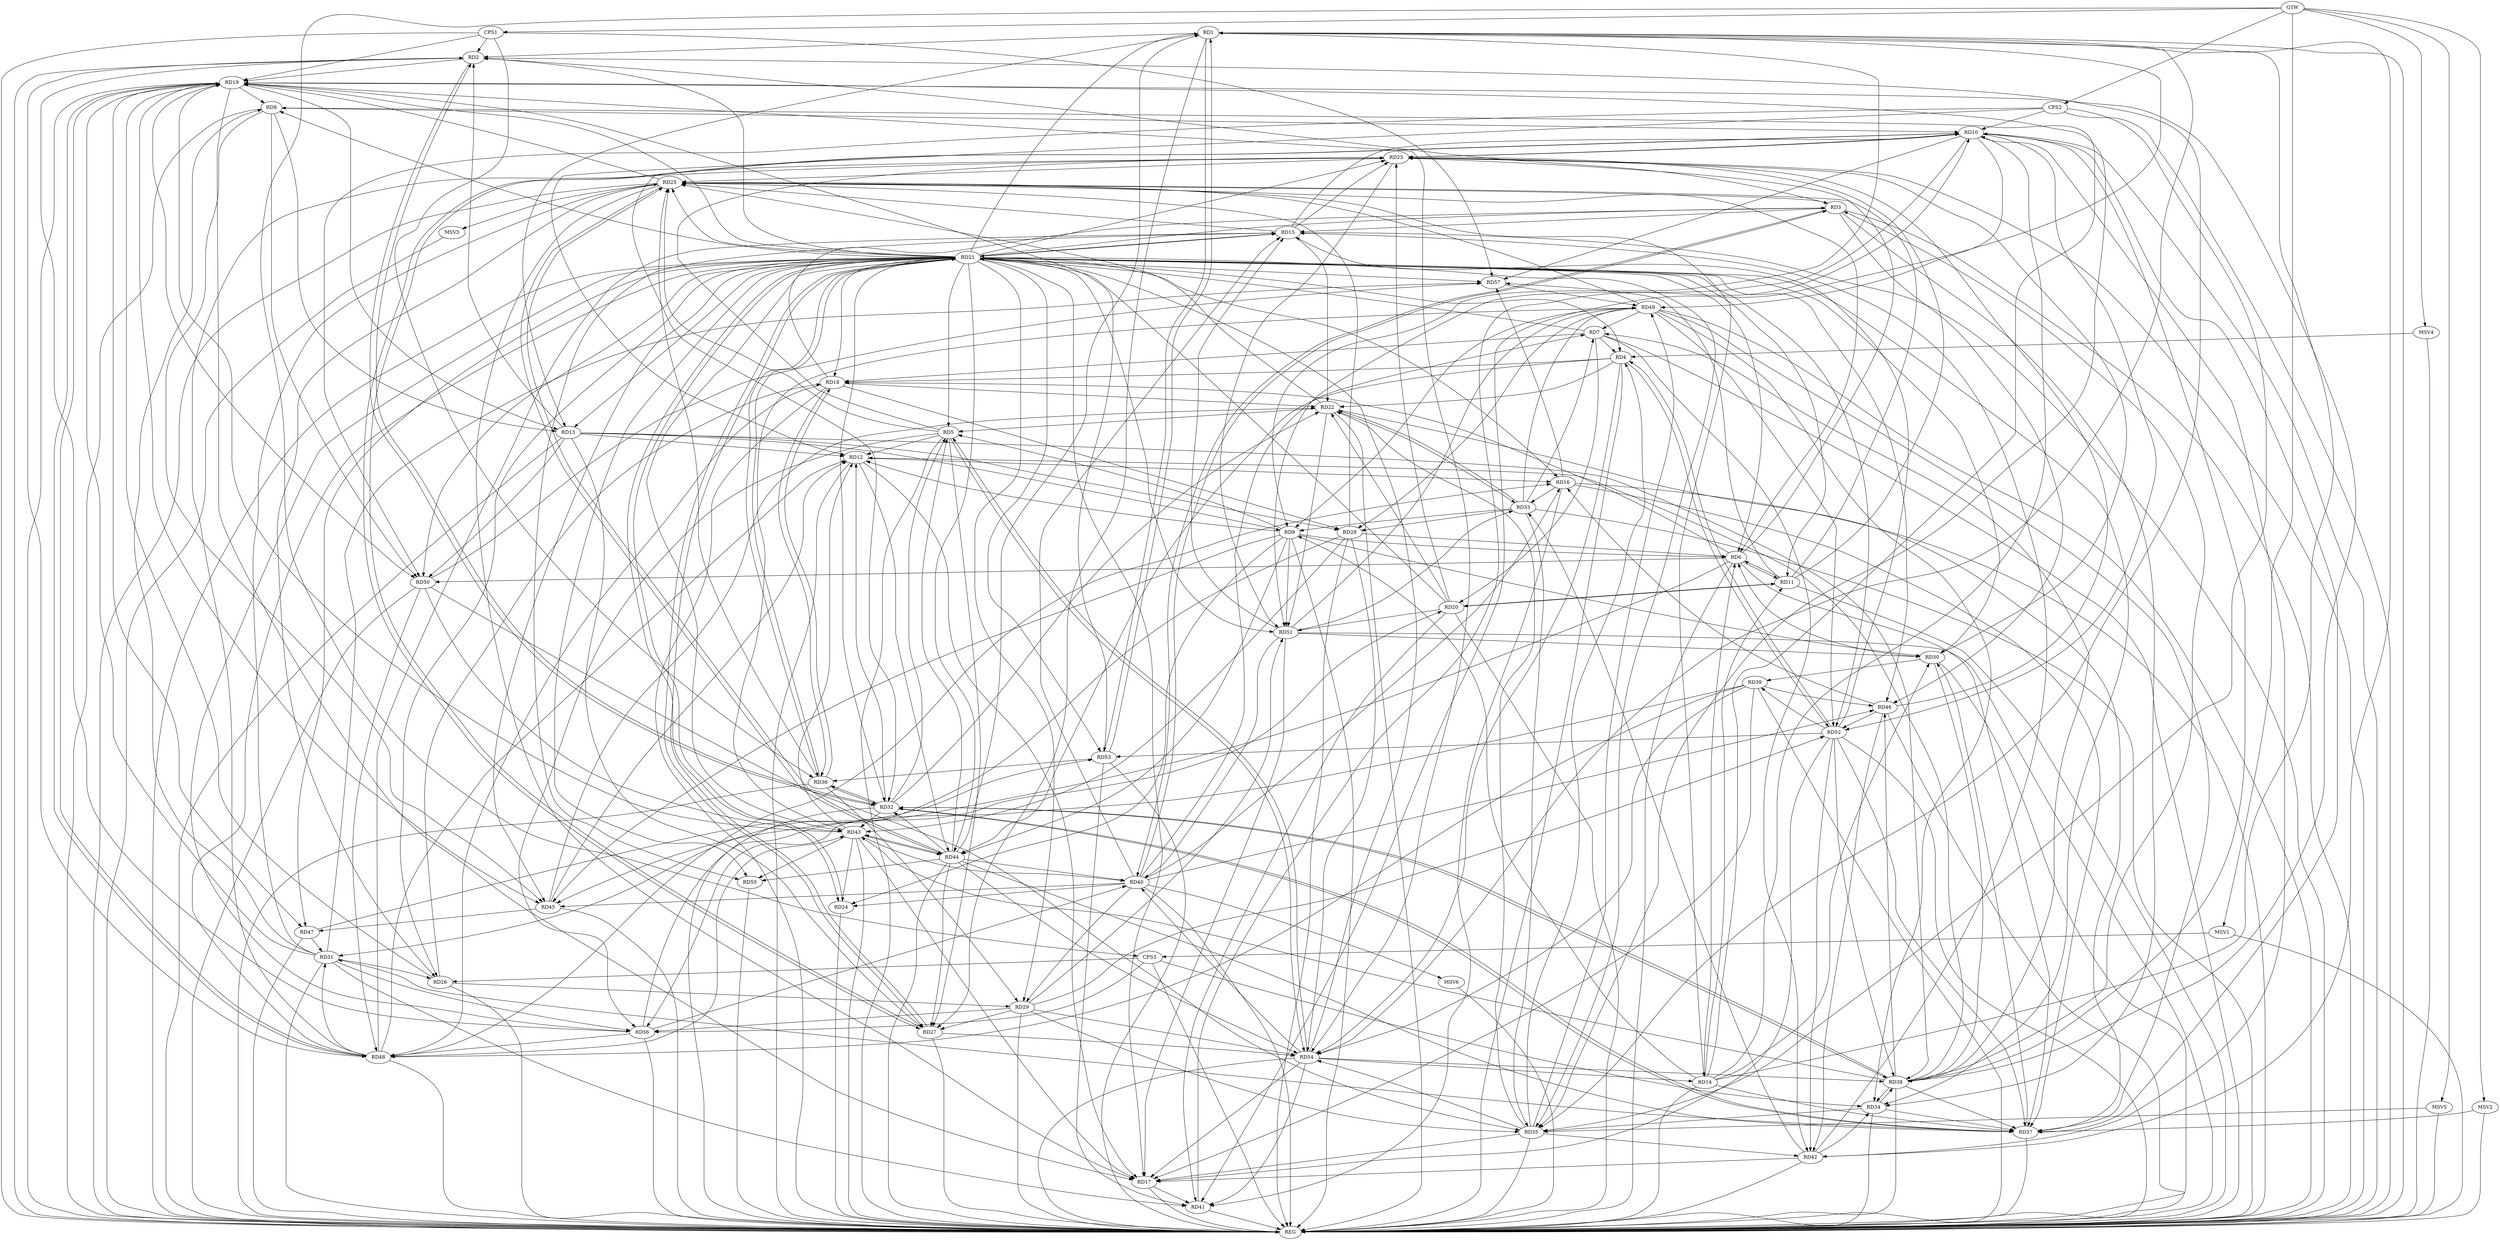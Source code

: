 strict digraph G {
  RD1 [ label="RD1" ];
  RD2 [ label="RD2" ];
  RD3 [ label="RD3" ];
  RD4 [ label="RD4" ];
  RD5 [ label="RD5" ];
  RD6 [ label="RD6" ];
  RD7 [ label="RD7" ];
  RD8 [ label="RD8" ];
  RD9 [ label="RD9" ];
  RD10 [ label="RD10" ];
  RD11 [ label="RD11" ];
  RD12 [ label="RD12" ];
  RD13 [ label="RD13" ];
  RD14 [ label="RD14" ];
  RD15 [ label="RD15" ];
  RD16 [ label="RD16" ];
  RD17 [ label="RD17" ];
  RD18 [ label="RD18" ];
  RD19 [ label="RD19" ];
  RD20 [ label="RD20" ];
  RD21 [ label="RD21" ];
  RD22 [ label="RD22" ];
  RD23 [ label="RD23" ];
  RD24 [ label="RD24" ];
  RD25 [ label="RD25" ];
  RD26 [ label="RD26" ];
  RD27 [ label="RD27" ];
  RD28 [ label="RD28" ];
  RD29 [ label="RD29" ];
  RD30 [ label="RD30" ];
  RD31 [ label="RD31" ];
  RD32 [ label="RD32" ];
  RD33 [ label="RD33" ];
  RD34 [ label="RD34" ];
  RD35 [ label="RD35" ];
  RD36 [ label="RD36" ];
  RD37 [ label="RD37" ];
  RD38 [ label="RD38" ];
  RD39 [ label="RD39" ];
  RD40 [ label="RD40" ];
  RD41 [ label="RD41" ];
  RD42 [ label="RD42" ];
  RD43 [ label="RD43" ];
  RD44 [ label="RD44" ];
  RD45 [ label="RD45" ];
  RD46 [ label="RD46" ];
  RD47 [ label="RD47" ];
  RD48 [ label="RD48" ];
  RD49 [ label="RD49" ];
  RD50 [ label="RD50" ];
  RD51 [ label="RD51" ];
  RD52 [ label="RD52" ];
  RD53 [ label="RD53" ];
  RD54 [ label="RD54" ];
  RD55 [ label="RD55" ];
  RD56 [ label="RD56" ];
  RD57 [ label="RD57" ];
  CPS1 [ label="CPS1" ];
  CPS2 [ label="CPS2" ];
  CPS3 [ label="CPS3" ];
  GTW [ label="GTW" ];
  REG [ label="REG" ];
  MSV1 [ label="MSV1" ];
  MSV2 [ label="MSV2" ];
  MSV3 [ label="MSV3" ];
  MSV4 [ label="MSV4" ];
  MSV5 [ label="MSV5" ];
  MSV6 [ label="MSV6" ];
  RD1 -> RD2;
  RD1 -> RD9;
  RD1 -> RD13;
  RD14 -> RD1;
  RD21 -> RD1;
  RD1 -> RD27;
  RD1 -> RD41;
  RD1 -> RD42;
  RD44 -> RD1;
  RD1 -> RD53;
  RD53 -> RD1;
  RD54 -> RD1;
  RD3 -> RD2;
  RD13 -> RD2;
  RD2 -> RD19;
  RD21 -> RD2;
  RD2 -> RD32;
  RD32 -> RD2;
  RD2 -> RD35;
  RD2 -> RD48;
  RD56 -> RD2;
  RD3 -> RD15;
  RD18 -> RD3;
  RD25 -> RD3;
  RD3 -> RD34;
  RD38 -> RD3;
  RD3 -> RD40;
  RD40 -> RD3;
  RD3 -> RD46;
  RD7 -> RD4;
  RD4 -> RD18;
  RD4 -> RD22;
  RD35 -> RD4;
  RD4 -> RD44;
  RD4 -> RD52;
  RD52 -> RD4;
  RD4 -> RD54;
  RD9 -> RD5;
  RD5 -> RD12;
  RD22 -> RD5;
  RD5 -> RD23;
  RD5 -> RD25;
  RD5 -> RD27;
  RD32 -> RD5;
  RD44 -> RD5;
  RD5 -> RD54;
  RD54 -> RD5;
  RD5 -> RD56;
  RD9 -> RD6;
  RD6 -> RD11;
  RD11 -> RD6;
  RD14 -> RD6;
  RD6 -> RD18;
  RD6 -> RD23;
  RD25 -> RD6;
  RD28 -> RD6;
  RD30 -> RD6;
  RD6 -> RD37;
  RD6 -> RD45;
  RD6 -> RD50;
  RD7 -> RD18;
  RD7 -> RD20;
  RD7 -> RD21;
  RD33 -> RD7;
  RD38 -> RD7;
  RD40 -> RD7;
  RD7 -> RD42;
  RD49 -> RD7;
  RD8 -> RD10;
  RD8 -> RD13;
  RD14 -> RD8;
  RD19 -> RD8;
  RD31 -> RD8;
  RD8 -> RD45;
  RD8 -> RD50;
  RD9 -> RD12;
  RD13 -> RD9;
  RD14 -> RD9;
  RD9 -> RD24;
  RD9 -> RD30;
  RD33 -> RD9;
  RD9 -> RD44;
  RD9 -> RD45;
  RD49 -> RD9;
  RD9 -> RD51;
  RD14 -> RD10;
  RD15 -> RD10;
  RD10 -> RD23;
  RD23 -> RD10;
  RD10 -> RD27;
  RD27 -> RD10;
  RD10 -> RD37;
  RD38 -> RD10;
  RD41 -> RD10;
  RD10 -> RD42;
  RD10 -> RD49;
  RD10 -> RD51;
  RD10 -> RD52;
  RD10 -> RD57;
  RD14 -> RD11;
  RD11 -> RD20;
  RD20 -> RD11;
  RD21 -> RD11;
  RD11 -> RD23;
  RD11 -> RD25;
  RD11 -> RD57;
  RD13 -> RD12;
  RD12 -> RD16;
  RD12 -> RD17;
  RD32 -> RD12;
  RD38 -> RD12;
  RD43 -> RD12;
  RD12 -> RD44;
  RD45 -> RD12;
  RD48 -> RD12;
  RD19 -> RD13;
  RD13 -> RD27;
  RD13 -> RD28;
  RD13 -> RD38;
  RD13 -> RD50;
  RD25 -> RD14;
  RD14 -> RD30;
  RD14 -> RD37;
  RD54 -> RD14;
  RD15 -> RD21;
  RD15 -> RD22;
  RD15 -> RD23;
  RD15 -> RD25;
  RD40 -> RD15;
  RD42 -> RD15;
  RD48 -> RD15;
  RD51 -> RD15;
  RD52 -> RD15;
  RD15 -> RD55;
  RD21 -> RD16;
  RD16 -> RD33;
  RD16 -> RD37;
  RD40 -> RD16;
  RD16 -> RD41;
  RD46 -> RD16;
  RD48 -> RD16;
  RD16 -> RD57;
  RD19 -> RD17;
  RD21 -> RD17;
  RD25 -> RD17;
  RD35 -> RD17;
  RD39 -> RD17;
  RD17 -> RD41;
  RD42 -> RD17;
  RD43 -> RD17;
  RD51 -> RD17;
  RD52 -> RD17;
  RD54 -> RD17;
  RD18 -> RD22;
  RD26 -> RD18;
  RD18 -> RD28;
  RD18 -> RD36;
  RD36 -> RD18;
  RD18 -> RD48;
  RD21 -> RD19;
  RD25 -> RD19;
  RD26 -> RD19;
  RD31 -> RD19;
  RD19 -> RD35;
  RD38 -> RD19;
  RD43 -> RD19;
  RD19 -> RD45;
  RD19 -> RD47;
  RD19 -> RD48;
  RD48 -> RD19;
  RD19 -> RD50;
  RD53 -> RD19;
  RD19 -> RD54;
  RD20 -> RD21;
  RD20 -> RD22;
  RD20 -> RD23;
  RD20 -> RD41;
  RD20 -> RD51;
  RD56 -> RD20;
  RD24 -> RD21;
  RD21 -> RD27;
  RD27 -> RD21;
  RD21 -> RD35;
  RD36 -> RD21;
  RD21 -> RD43;
  RD21 -> RD45;
  RD21 -> RD48;
  RD54 -> RD21;
  RD22 -> RD25;
  RD32 -> RD22;
  RD22 -> RD33;
  RD33 -> RD22;
  RD35 -> RD22;
  RD22 -> RD37;
  RD45 -> RD22;
  RD22 -> RD51;
  RD23 -> RD25;
  RD30 -> RD23;
  RD23 -> RD32;
  RD46 -> RD23;
  RD48 -> RD23;
  RD23 -> RD51;
  RD40 -> RD24;
  RD43 -> RD24;
  RD25 -> RD26;
  RD28 -> RD25;
  RD31 -> RD25;
  RD36 -> RD25;
  RD25 -> RD44;
  RD44 -> RD25;
  RD49 -> RD25;
  RD26 -> RD29;
  RD31 -> RD26;
  RD29 -> RD27;
  RD44 -> RD27;
  RD27 -> RD54;
  RD28 -> RD31;
  RD33 -> RD28;
  RD28 -> RD43;
  RD49 -> RD28;
  RD28 -> RD54;
  RD29 -> RD35;
  RD36 -> RD29;
  RD40 -> RD29;
  RD29 -> RD51;
  RD29 -> RD52;
  RD29 -> RD54;
  RD29 -> RD56;
  RD37 -> RD30;
  RD30 -> RD38;
  RD30 -> RD39;
  RD51 -> RD30;
  RD37 -> RD31;
  RD31 -> RD41;
  RD47 -> RD31;
  RD48 -> RD31;
  RD31 -> RD56;
  RD31 -> RD57;
  RD32 -> RD36;
  RD36 -> RD32;
  RD32 -> RD37;
  RD37 -> RD32;
  RD32 -> RD38;
  RD38 -> RD32;
  RD32 -> RD43;
  RD44 -> RD32;
  RD33 -> RD35;
  RD42 -> RD33;
  RD33 -> RD49;
  RD51 -> RD33;
  RD34 -> RD35;
  RD34 -> RD37;
  RD34 -> RD38;
  RD38 -> RD34;
  RD42 -> RD34;
  RD49 -> RD34;
  RD35 -> RD42;
  RD35 -> RD49;
  RD50 -> RD35;
  RD35 -> RD54;
  RD53 -> RD36;
  RD38 -> RD37;
  RD44 -> RD37;
  RD49 -> RD37;
  RD52 -> RD37;
  RD38 -> RD43;
  RD38 -> RD46;
  RD52 -> RD38;
  RD54 -> RD38;
  RD39 -> RD46;
  RD39 -> RD48;
  RD52 -> RD39;
  RD39 -> RD54;
  RD39 -> RD56;
  RD43 -> RD40;
  RD44 -> RD40;
  RD40 -> RD45;
  RD40 -> RD46;
  RD51 -> RD40;
  RD54 -> RD40;
  RD56 -> RD40;
  RD53 -> RD41;
  RD54 -> RD41;
  RD46 -> RD42;
  RD52 -> RD42;
  RD43 -> RD44;
  RD44 -> RD43;
  RD48 -> RD43;
  RD43 -> RD49;
  RD50 -> RD43;
  RD43 -> RD55;
  RD44 -> RD54;
  RD44 -> RD55;
  RD45 -> RD47;
  RD46 -> RD52;
  RD47 -> RD53;
  RD50 -> RD48;
  RD56 -> RD48;
  RD51 -> RD49;
  RD49 -> RD52;
  RD57 -> RD49;
  RD50 -> RD57;
  RD52 -> RD53;
  CPS1 -> RD19;
  CPS1 -> RD2;
  CPS1 -> RD36;
  CPS1 -> RD57;
  CPS2 -> RD10;
  CPS2 -> RD12;
  CPS2 -> RD50;
  CPS2 -> RD35;
  CPS3 -> RD34;
  CPS3 -> RD56;
  CPS3 -> RD26;
  GTW -> CPS1;
  GTW -> CPS2;
  GTW -> CPS3;
  RD1 -> REG;
  RD2 -> REG;
  RD3 -> REG;
  RD4 -> REG;
  RD5 -> REG;
  RD6 -> REG;
  RD7 -> REG;
  RD8 -> REG;
  RD9 -> REG;
  RD10 -> REG;
  RD11 -> REG;
  RD12 -> REG;
  RD13 -> REG;
  RD14 -> REG;
  RD15 -> REG;
  RD16 -> REG;
  RD17 -> REG;
  RD18 -> REG;
  RD19 -> REG;
  RD20 -> REG;
  RD21 -> REG;
  RD22 -> REG;
  RD23 -> REG;
  RD24 -> REG;
  RD25 -> REG;
  RD26 -> REG;
  RD27 -> REG;
  RD28 -> REG;
  RD29 -> REG;
  RD30 -> REG;
  RD31 -> REG;
  RD32 -> REG;
  RD33 -> REG;
  RD34 -> REG;
  RD35 -> REG;
  RD36 -> REG;
  RD37 -> REG;
  RD38 -> REG;
  RD39 -> REG;
  RD40 -> REG;
  RD41 -> REG;
  RD42 -> REG;
  RD43 -> REG;
  RD44 -> REG;
  RD45 -> REG;
  RD46 -> REG;
  RD47 -> REG;
  RD48 -> REG;
  RD49 -> REG;
  RD50 -> REG;
  RD51 -> REG;
  RD52 -> REG;
  RD53 -> REG;
  RD54 -> REG;
  RD55 -> REG;
  RD56 -> REG;
  CPS1 -> REG;
  CPS2 -> REG;
  CPS3 -> REG;
  RD21 -> RD30;
  RD21 -> RD51;
  RD21 -> RD8;
  RD21 -> RD47;
  RD21 -> RD53;
  RD21 -> RD57;
  RD21 -> RD25;
  RD21 -> RD13;
  RD21 -> RD15;
  RD21 -> RD34;
  RD21 -> RD5;
  RD21 -> RD36;
  RD21 -> RD24;
  RD21 -> RD50;
  RD21 -> RD6;
  RD21 -> RD46;
  RD21 -> RD44;
  RD21 -> RD23;
  RD21 -> RD18;
  RD21 -> RD55;
  RD21 -> RD26;
  RD21 -> RD52;
  RD21 -> RD4;
  RD21 -> RD32;
  RD21 -> RD3;
  RD21 -> RD56;
  RD21 -> RD29;
  MSV1 -> CPS3;
  GTW -> MSV1;
  MSV1 -> REG;
  MSV2 -> RD37;
  GTW -> MSV2;
  MSV2 -> REG;
  RD25 -> MSV3;
  MSV3 -> REG;
  MSV4 -> RD4;
  GTW -> MSV4;
  MSV4 -> REG;
  MSV5 -> RD35;
  GTW -> MSV5;
  MSV5 -> REG;
  RD40 -> MSV6;
  MSV6 -> REG;
}
